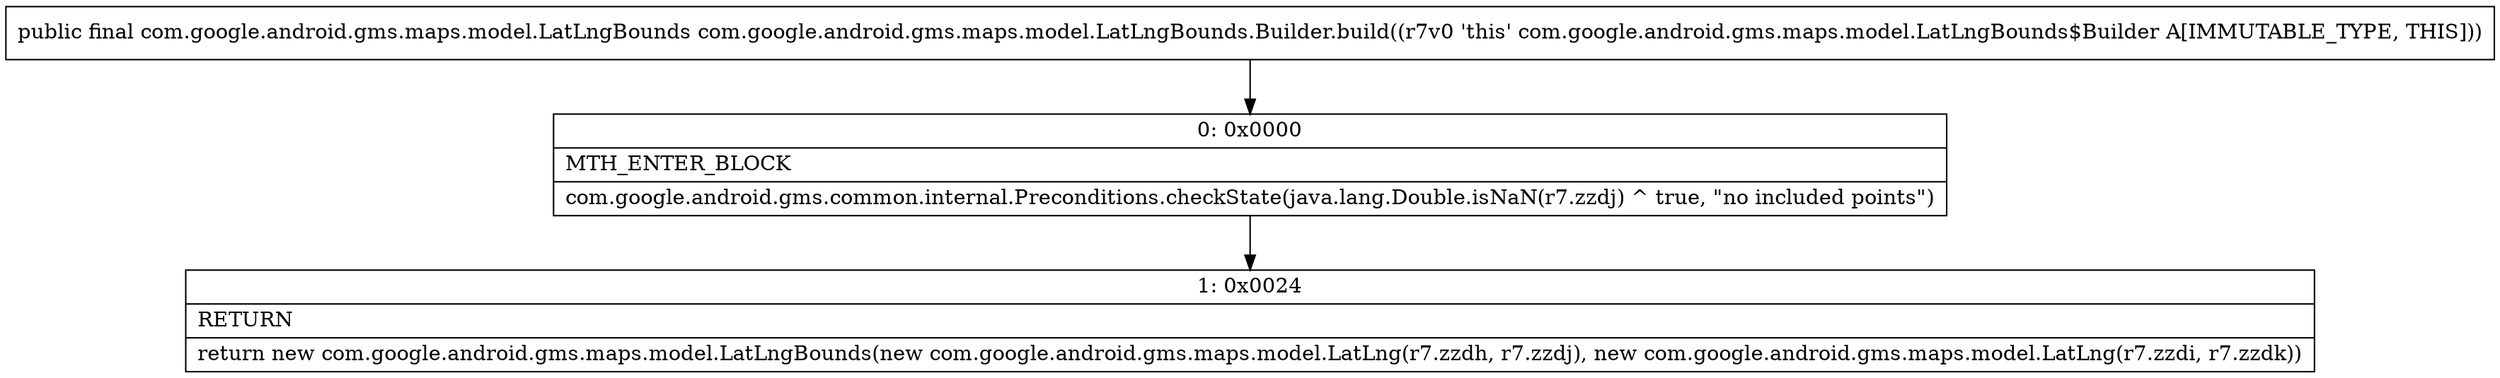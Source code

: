 digraph "CFG forcom.google.android.gms.maps.model.LatLngBounds.Builder.build()Lcom\/google\/android\/gms\/maps\/model\/LatLngBounds;" {
Node_0 [shape=record,label="{0\:\ 0x0000|MTH_ENTER_BLOCK\l|com.google.android.gms.common.internal.Preconditions.checkState(java.lang.Double.isNaN(r7.zzdj) ^ true, \"no included points\")\l}"];
Node_1 [shape=record,label="{1\:\ 0x0024|RETURN\l|return new com.google.android.gms.maps.model.LatLngBounds(new com.google.android.gms.maps.model.LatLng(r7.zzdh, r7.zzdj), new com.google.android.gms.maps.model.LatLng(r7.zzdi, r7.zzdk))\l}"];
MethodNode[shape=record,label="{public final com.google.android.gms.maps.model.LatLngBounds com.google.android.gms.maps.model.LatLngBounds.Builder.build((r7v0 'this' com.google.android.gms.maps.model.LatLngBounds$Builder A[IMMUTABLE_TYPE, THIS])) }"];
MethodNode -> Node_0;
Node_0 -> Node_1;
}

